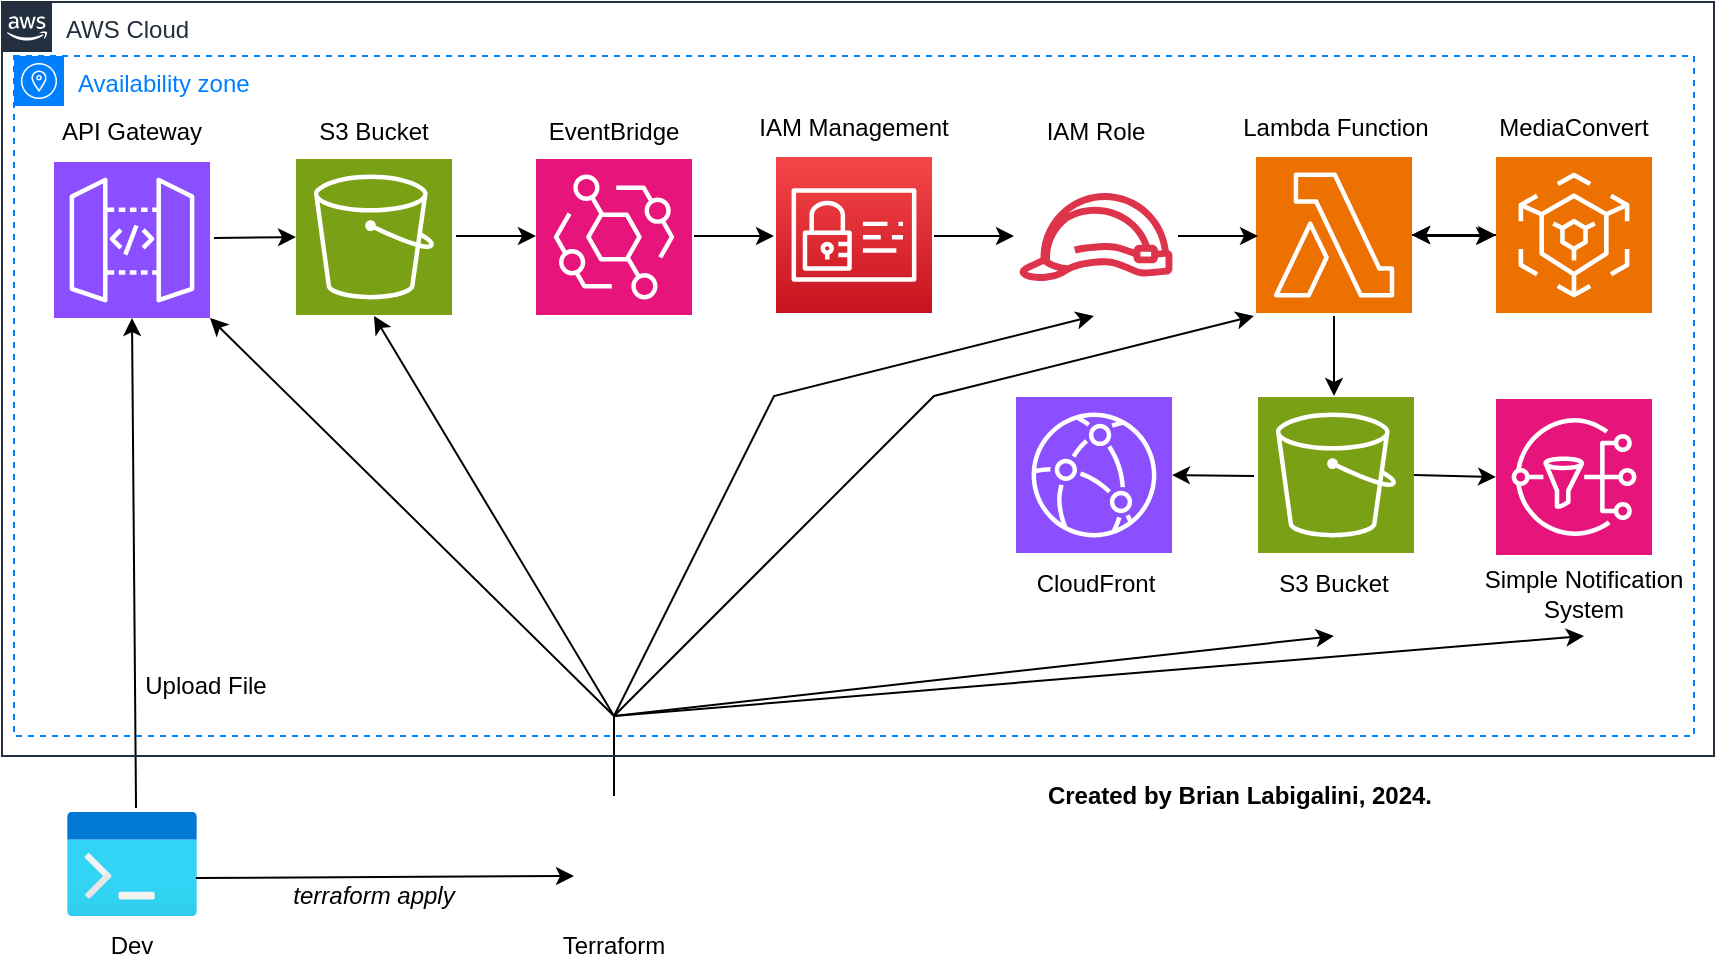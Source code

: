 <mxfile version="24.3.1" type="device">
  <diagram name="Page-1" id="J7zpw_fV2dPleH362rg_">
    <mxGraphModel dx="1434" dy="746" grid="1" gridSize="10" guides="1" tooltips="1" connect="1" arrows="1" fold="1" page="1" pageScale="1" pageWidth="1600" pageHeight="1200" math="0" shadow="0">
      <root>
        <mxCell id="0" />
        <mxCell id="1" parent="0" />
        <mxCell id="piYJCltIRfeCYnpYLoEm-2" value="" style="image;aspect=fixed;html=1;points=[];align=center;fontSize=12;image=img/lib/azure2/general/Dev_Console.svg;" parent="1" vertex="1">
          <mxGeometry x="246.5" y="608" width="65" height="52" as="geometry" />
        </mxCell>
        <mxCell id="piYJCltIRfeCYnpYLoEm-3" value="" style="sketch=0;points=[[0,0,0],[0.25,0,0],[0.5,0,0],[0.75,0,0],[1,0,0],[0,1,0],[0.25,1,0],[0.5,1,0],[0.75,1,0],[1,1,0],[0,0.25,0],[0,0.5,0],[0,0.75,0],[1,0.25,0],[1,0.5,0],[1,0.75,0]];outlineConnect=0;fontColor=#232F3E;fillColor=#7AA116;strokeColor=#ffffff;dashed=0;verticalLabelPosition=bottom;verticalAlign=top;align=center;html=1;fontSize=12;fontStyle=0;aspect=fixed;shape=mxgraph.aws4.resourceIcon;resIcon=mxgraph.aws4.s3;" parent="1" vertex="1">
          <mxGeometry x="361" y="281.5" width="78" height="78" as="geometry" />
        </mxCell>
        <mxCell id="msoGRYFsyyaxSuaRPEZF-25" value="" style="edgeStyle=orthogonalEdgeStyle;rounded=0;orthogonalLoop=1;jettySize=auto;html=1;" edge="1" parent="1" source="piYJCltIRfeCYnpYLoEm-4" target="piYJCltIRfeCYnpYLoEm-5">
          <mxGeometry relative="1" as="geometry" />
        </mxCell>
        <mxCell id="msoGRYFsyyaxSuaRPEZF-26" value="" style="edgeStyle=orthogonalEdgeStyle;rounded=0;orthogonalLoop=1;jettySize=auto;html=1;" edge="1" parent="1" source="piYJCltIRfeCYnpYLoEm-4" target="piYJCltIRfeCYnpYLoEm-5">
          <mxGeometry relative="1" as="geometry" />
        </mxCell>
        <mxCell id="msoGRYFsyyaxSuaRPEZF-27" value="" style="edgeStyle=orthogonalEdgeStyle;rounded=0;orthogonalLoop=1;jettySize=auto;html=1;" edge="1" parent="1" source="piYJCltIRfeCYnpYLoEm-4" target="piYJCltIRfeCYnpYLoEm-5">
          <mxGeometry relative="1" as="geometry" />
        </mxCell>
        <mxCell id="piYJCltIRfeCYnpYLoEm-4" value="" style="sketch=0;points=[[0,0,0],[0.25,0,0],[0.5,0,0],[0.75,0,0],[1,0,0],[0,1,0],[0.25,1,0],[0.5,1,0],[0.75,1,0],[1,1,0],[0,0.25,0],[0,0.5,0],[0,0.75,0],[1,0.25,0],[1,0.5,0],[1,0.75,0]];outlineConnect=0;fontColor=#232F3E;fillColor=#ED7100;strokeColor=#ffffff;dashed=0;verticalLabelPosition=bottom;verticalAlign=top;align=center;html=1;fontSize=12;fontStyle=0;aspect=fixed;shape=mxgraph.aws4.resourceIcon;resIcon=mxgraph.aws4.elemental_mediaconvert;" parent="1" vertex="1">
          <mxGeometry x="961" y="280.5" width="78" height="78" as="geometry" />
        </mxCell>
        <mxCell id="msoGRYFsyyaxSuaRPEZF-28" value="" style="edgeStyle=orthogonalEdgeStyle;rounded=0;orthogonalLoop=1;jettySize=auto;html=1;" edge="1" parent="1" source="piYJCltIRfeCYnpYLoEm-5" target="piYJCltIRfeCYnpYLoEm-4">
          <mxGeometry relative="1" as="geometry" />
        </mxCell>
        <mxCell id="piYJCltIRfeCYnpYLoEm-5" value="" style="sketch=0;points=[[0,0,0],[0.25,0,0],[0.5,0,0],[0.75,0,0],[1,0,0],[0,1,0],[0.25,1,0],[0.5,1,0],[0.75,1,0],[1,1,0],[0,0.25,0],[0,0.5,0],[0,0.75,0],[1,0.25,0],[1,0.5,0],[1,0.75,0]];outlineConnect=0;fontColor=#232F3E;fillColor=#ED7100;strokeColor=#ffffff;dashed=0;verticalLabelPosition=bottom;verticalAlign=top;align=center;html=1;fontSize=12;fontStyle=0;aspect=fixed;shape=mxgraph.aws4.resourceIcon;resIcon=mxgraph.aws4.lambda;" parent="1" vertex="1">
          <mxGeometry x="841" y="280.5" width="78" height="78" as="geometry" />
        </mxCell>
        <mxCell id="msoGRYFsyyaxSuaRPEZF-1" value="" style="sketch=0;outlineConnect=0;fontColor=#232F3E;gradientColor=none;fillColor=#DD344C;strokeColor=none;dashed=0;verticalLabelPosition=bottom;verticalAlign=top;align=center;html=1;fontSize=12;fontStyle=0;aspect=fixed;pointerEvents=1;shape=mxgraph.aws4.role;" vertex="1" parent="1">
          <mxGeometry x="722" y="298.5" width="78" height="44" as="geometry" />
        </mxCell>
        <mxCell id="msoGRYFsyyaxSuaRPEZF-4" value="" style="sketch=0;points=[[0,0,0],[0.25,0,0],[0.5,0,0],[0.75,0,0],[1,0,0],[0,1,0],[0.25,1,0],[0.5,1,0],[0.75,1,0],[1,1,0],[0,0.25,0],[0,0.5,0],[0,0.75,0],[1,0.25,0],[1,0.5,0],[1,0.75,0]];outlineConnect=0;fontColor=#232F3E;fillColor=#7AA116;strokeColor=#ffffff;dashed=0;verticalLabelPosition=bottom;verticalAlign=top;align=center;html=1;fontSize=12;fontStyle=0;aspect=fixed;shape=mxgraph.aws4.resourceIcon;resIcon=mxgraph.aws4.s3;" vertex="1" parent="1">
          <mxGeometry x="842" y="400.5" width="78" height="78" as="geometry" />
        </mxCell>
        <mxCell id="msoGRYFsyyaxSuaRPEZF-5" value="" style="shape=image;verticalLabelPosition=bottom;labelBackgroundColor=default;verticalAlign=top;aspect=fixed;imageAspect=0;image=https://www.svgrepo.com/show/376353/terraform.svg;" vertex="1" parent="1">
          <mxGeometry x="470" y="580" width="100" height="100" as="geometry" />
        </mxCell>
        <mxCell id="msoGRYFsyyaxSuaRPEZF-7" value="" style="sketch=0;points=[[0,0,0],[0.25,0,0],[0.5,0,0],[0.75,0,0],[1,0,0],[0,1,0],[0.25,1,0],[0.5,1,0],[0.75,1,0],[1,1,0],[0,0.25,0],[0,0.5,0],[0,0.75,0],[1,0.25,0],[1,0.5,0],[1,0.75,0]];outlineConnect=0;fontColor=#232F3E;fillColor=#8C4FFF;strokeColor=#ffffff;dashed=0;verticalLabelPosition=bottom;verticalAlign=top;align=center;html=1;fontSize=12;fontStyle=0;aspect=fixed;shape=mxgraph.aws4.resourceIcon;resIcon=mxgraph.aws4.cloudfront;" vertex="1" parent="1">
          <mxGeometry x="721" y="400.5" width="78" height="78" as="geometry" />
        </mxCell>
        <mxCell id="msoGRYFsyyaxSuaRPEZF-10" value="" style="sketch=0;points=[[0,0,0],[0.25,0,0],[0.5,0,0],[0.75,0,0],[1,0,0],[0,1,0],[0.25,1,0],[0.5,1,0],[0.75,1,0],[1,1,0],[0,0.25,0],[0,0.5,0],[0,0.75,0],[1,0.25,0],[1,0.5,0],[1,0.75,0]];outlineConnect=0;fontColor=#232F3E;fillColor=#E7157B;strokeColor=#ffffff;dashed=0;verticalLabelPosition=bottom;verticalAlign=top;align=center;html=1;fontSize=12;fontStyle=0;aspect=fixed;shape=mxgraph.aws4.resourceIcon;resIcon=mxgraph.aws4.sns;" vertex="1" parent="1">
          <mxGeometry x="961" y="401.5" width="78" height="78" as="geometry" />
        </mxCell>
        <mxCell id="msoGRYFsyyaxSuaRPEZF-11" value="" style="sketch=0;points=[[0,0,0],[0.25,0,0],[0.5,0,0],[0.75,0,0],[1,0,0],[0,1,0],[0.25,1,0],[0.5,1,0],[0.75,1,0],[1,1,0],[0,0.25,0],[0,0.5,0],[0,0.75,0],[1,0.25,0],[1,0.5,0],[1,0.75,0]];outlineConnect=0;fontColor=#232F3E;fillColor=#8C4FFF;strokeColor=#ffffff;dashed=0;verticalLabelPosition=bottom;verticalAlign=top;align=center;html=1;fontSize=12;fontStyle=0;aspect=fixed;shape=mxgraph.aws4.resourceIcon;resIcon=mxgraph.aws4.api_gateway;" vertex="1" parent="1">
          <mxGeometry x="240" y="283" width="78" height="78" as="geometry" />
        </mxCell>
        <mxCell id="msoGRYFsyyaxSuaRPEZF-12" value="" style="sketch=0;points=[[0,0,0],[0.25,0,0],[0.5,0,0],[0.75,0,0],[1,0,0],[0,1,0],[0.25,1,0],[0.5,1,0],[0.75,1,0],[1,1,0],[0,0.25,0],[0,0.5,0],[0,0.75,0],[1,0.25,0],[1,0.5,0],[1,0.75,0]];outlineConnect=0;fontColor=#232F3E;fillColor=#E7157B;strokeColor=#ffffff;dashed=0;verticalLabelPosition=bottom;verticalAlign=top;align=center;html=1;fontSize=12;fontStyle=0;aspect=fixed;shape=mxgraph.aws4.resourceIcon;resIcon=mxgraph.aws4.eventbridge;" vertex="1" parent="1">
          <mxGeometry x="481" y="281.5" width="78" height="78" as="geometry" />
        </mxCell>
        <mxCell id="msoGRYFsyyaxSuaRPEZF-13" value="" style="endArrow=classic;html=1;rounded=0;entryX=0.5;entryY=1;entryDx=0;entryDy=0;entryPerimeter=0;exitX=0.531;exitY=-0.038;exitDx=0;exitDy=0;exitPerimeter=0;" edge="1" parent="1" source="piYJCltIRfeCYnpYLoEm-2" target="msoGRYFsyyaxSuaRPEZF-11">
          <mxGeometry width="50" height="50" relative="1" as="geometry">
            <mxPoint x="280" y="530" as="sourcePoint" />
            <mxPoint x="750" y="360" as="targetPoint" />
          </mxGeometry>
        </mxCell>
        <mxCell id="msoGRYFsyyaxSuaRPEZF-14" value="" style="endArrow=classic;html=1;rounded=0;entryX=0;entryY=0.5;entryDx=0;entryDy=0;entryPerimeter=0;" edge="1" parent="1" target="piYJCltIRfeCYnpYLoEm-3">
          <mxGeometry width="50" height="50" relative="1" as="geometry">
            <mxPoint x="320" y="321" as="sourcePoint" />
            <mxPoint x="750" y="360" as="targetPoint" />
          </mxGeometry>
        </mxCell>
        <mxCell id="msoGRYFsyyaxSuaRPEZF-15" value="" style="endArrow=classic;html=1;rounded=0;entryX=0;entryY=0.5;entryDx=0;entryDy=0;entryPerimeter=0;" edge="1" parent="1">
          <mxGeometry width="50" height="50" relative="1" as="geometry">
            <mxPoint x="441" y="320" as="sourcePoint" />
            <mxPoint x="481" y="320" as="targetPoint" />
          </mxGeometry>
        </mxCell>
        <mxCell id="msoGRYFsyyaxSuaRPEZF-18" value="" style="endArrow=classic;html=1;rounded=0;entryX=0;entryY=0.5;entryDx=0;entryDy=0;entryPerimeter=0;" edge="1" parent="1">
          <mxGeometry width="50" height="50" relative="1" as="geometry">
            <mxPoint x="560" y="320" as="sourcePoint" />
            <mxPoint x="600" y="320" as="targetPoint" />
          </mxGeometry>
        </mxCell>
        <mxCell id="msoGRYFsyyaxSuaRPEZF-19" value="" style="endArrow=classic;html=1;rounded=0;entryX=0;entryY=0.5;entryDx=0;entryDy=0;entryPerimeter=0;" edge="1" parent="1">
          <mxGeometry width="50" height="50" relative="1" as="geometry">
            <mxPoint x="680" y="320" as="sourcePoint" />
            <mxPoint x="720" y="320" as="targetPoint" />
          </mxGeometry>
        </mxCell>
        <mxCell id="msoGRYFsyyaxSuaRPEZF-20" value="" style="endArrow=classic;html=1;rounded=0;entryX=0;entryY=0.5;entryDx=0;entryDy=0;entryPerimeter=0;" edge="1" parent="1">
          <mxGeometry width="50" height="50" relative="1" as="geometry">
            <mxPoint x="802" y="320" as="sourcePoint" />
            <mxPoint x="842" y="320" as="targetPoint" />
          </mxGeometry>
        </mxCell>
        <mxCell id="msoGRYFsyyaxSuaRPEZF-21" value="" style="endArrow=classic;html=1;rounded=0;" edge="1" parent="1">
          <mxGeometry width="50" height="50" relative="1" as="geometry">
            <mxPoint x="921" y="320" as="sourcePoint" />
            <mxPoint x="960" y="320" as="targetPoint" />
          </mxGeometry>
        </mxCell>
        <mxCell id="msoGRYFsyyaxSuaRPEZF-22" value="" style="endArrow=classic;html=1;rounded=0;entryX=0;entryY=0.5;entryDx=0;entryDy=0;entryPerimeter=0;exitX=1;exitY=0.5;exitDx=0;exitDy=0;exitPerimeter=0;" edge="1" parent="1" source="msoGRYFsyyaxSuaRPEZF-4" target="msoGRYFsyyaxSuaRPEZF-10">
          <mxGeometry width="50" height="50" relative="1" as="geometry">
            <mxPoint x="710" y="410" as="sourcePoint" />
            <mxPoint x="760" y="360" as="targetPoint" />
          </mxGeometry>
        </mxCell>
        <mxCell id="msoGRYFsyyaxSuaRPEZF-23" value="" style="endArrow=classic;html=1;rounded=0;" edge="1" parent="1">
          <mxGeometry width="50" height="50" relative="1" as="geometry">
            <mxPoint x="880" y="360" as="sourcePoint" />
            <mxPoint x="880" y="400" as="targetPoint" />
          </mxGeometry>
        </mxCell>
        <mxCell id="msoGRYFsyyaxSuaRPEZF-24" value="" style="endArrow=classic;html=1;rounded=0;entryX=1;entryY=0.5;entryDx=0;entryDy=0;entryPerimeter=0;" edge="1" parent="1" target="msoGRYFsyyaxSuaRPEZF-7">
          <mxGeometry width="50" height="50" relative="1" as="geometry">
            <mxPoint x="840" y="440" as="sourcePoint" />
            <mxPoint x="760" y="360" as="targetPoint" />
          </mxGeometry>
        </mxCell>
        <mxCell id="msoGRYFsyyaxSuaRPEZF-29" value="EventBridge" style="text;strokeColor=none;align=center;fillColor=none;html=1;verticalAlign=middle;whiteSpace=wrap;rounded=0;" vertex="1" parent="1">
          <mxGeometry x="490" y="253" width="60" height="30" as="geometry" />
        </mxCell>
        <mxCell id="msoGRYFsyyaxSuaRPEZF-30" value="API Gateway" style="text;strokeColor=none;align=center;fillColor=none;html=1;verticalAlign=middle;whiteSpace=wrap;rounded=0;" vertex="1" parent="1">
          <mxGeometry x="239" y="253" width="80" height="30" as="geometry" />
        </mxCell>
        <mxCell id="msoGRYFsyyaxSuaRPEZF-31" value="S3 Bucket" style="text;strokeColor=none;align=center;fillColor=none;html=1;verticalAlign=middle;whiteSpace=wrap;rounded=0;" vertex="1" parent="1">
          <mxGeometry x="370" y="253" width="60" height="30" as="geometry" />
        </mxCell>
        <mxCell id="msoGRYFsyyaxSuaRPEZF-32" value="S3 Bucket" style="text;strokeColor=none;align=center;fillColor=none;html=1;verticalAlign=middle;whiteSpace=wrap;rounded=0;" vertex="1" parent="1">
          <mxGeometry x="850" y="478.5" width="60" height="30" as="geometry" />
        </mxCell>
        <mxCell id="msoGRYFsyyaxSuaRPEZF-34" value="IAM Management" style="text;strokeColor=none;align=center;fillColor=none;html=1;verticalAlign=middle;whiteSpace=wrap;rounded=0;" vertex="1" parent="1">
          <mxGeometry x="590" y="250.5" width="100" height="30" as="geometry" />
        </mxCell>
        <mxCell id="msoGRYFsyyaxSuaRPEZF-35" value="" style="points=[[0,0,0],[0.25,0,0],[0.5,0,0],[0.75,0,0],[1,0,0],[0,1,0],[0.25,1,0],[0.5,1,0],[0.75,1,0],[1,1,0],[0,0.25,0],[0,0.5,0],[0,0.75,0],[1,0.25,0],[1,0.5,0],[1,0.75,0]];outlineConnect=0;fontColor=#232F3E;gradientColor=#F54749;gradientDirection=north;fillColor=#C7131F;strokeColor=#ffffff;dashed=0;verticalLabelPosition=bottom;verticalAlign=top;align=center;html=1;fontSize=12;fontStyle=0;aspect=fixed;shape=mxgraph.aws4.resourceIcon;resIcon=mxgraph.aws4.identity_and_access_management;rounded=0;" vertex="1" parent="1">
          <mxGeometry x="601" y="280.5" width="78" height="78" as="geometry" />
        </mxCell>
        <mxCell id="msoGRYFsyyaxSuaRPEZF-49" value="IAM Role" style="text;strokeColor=none;align=center;fillColor=none;html=1;verticalAlign=middle;whiteSpace=wrap;rounded=0;" vertex="1" parent="1">
          <mxGeometry x="731" y="253" width="60" height="30" as="geometry" />
        </mxCell>
        <mxCell id="msoGRYFsyyaxSuaRPEZF-51" value="Lambda Function" style="text;strokeColor=none;align=center;fillColor=none;html=1;verticalAlign=middle;whiteSpace=wrap;rounded=0;" vertex="1" parent="1">
          <mxGeometry x="831" y="250.5" width="100" height="30" as="geometry" />
        </mxCell>
        <mxCell id="msoGRYFsyyaxSuaRPEZF-52" value="Dev" style="text;strokeColor=none;align=center;fillColor=none;html=1;verticalAlign=middle;whiteSpace=wrap;rounded=0;" vertex="1" parent="1">
          <mxGeometry x="229" y="660" width="100" height="30" as="geometry" />
        </mxCell>
        <mxCell id="msoGRYFsyyaxSuaRPEZF-53" value="Simple Notification System" style="text;strokeColor=none;align=center;fillColor=none;html=1;verticalAlign=middle;whiteSpace=wrap;rounded=0;" vertex="1" parent="1">
          <mxGeometry x="950" y="478.5" width="110" height="41.5" as="geometry" />
        </mxCell>
        <mxCell id="msoGRYFsyyaxSuaRPEZF-54" value="CloudFront" style="text;strokeColor=none;align=center;fillColor=none;html=1;verticalAlign=middle;whiteSpace=wrap;rounded=0;" vertex="1" parent="1">
          <mxGeometry x="731" y="478.5" width="60" height="30" as="geometry" />
        </mxCell>
        <mxCell id="msoGRYFsyyaxSuaRPEZF-55" value="MediaConvert" style="text;strokeColor=none;align=center;fillColor=none;html=1;verticalAlign=middle;whiteSpace=wrap;rounded=0;" vertex="1" parent="1">
          <mxGeometry x="950" y="250.5" width="100" height="30" as="geometry" />
        </mxCell>
        <mxCell id="msoGRYFsyyaxSuaRPEZF-56" value="" style="endArrow=classic;html=1;rounded=0;entryX=1;entryY=1;entryDx=0;entryDy=0;entryPerimeter=0;" edge="1" parent="1" target="msoGRYFsyyaxSuaRPEZF-11">
          <mxGeometry width="50" height="50" relative="1" as="geometry">
            <mxPoint x="520" y="560" as="sourcePoint" />
            <mxPoint x="760" y="360" as="targetPoint" />
          </mxGeometry>
        </mxCell>
        <mxCell id="msoGRYFsyyaxSuaRPEZF-57" value="" style="endArrow=classic;html=1;rounded=0;" edge="1" parent="1">
          <mxGeometry width="50" height="50" relative="1" as="geometry">
            <mxPoint x="520" y="560" as="sourcePoint" />
            <mxPoint x="400" y="360" as="targetPoint" />
          </mxGeometry>
        </mxCell>
        <mxCell id="msoGRYFsyyaxSuaRPEZF-58" value="" style="endArrow=classic;html=1;rounded=0;" edge="1" parent="1">
          <mxGeometry width="50" height="50" relative="1" as="geometry">
            <mxPoint x="520" y="560" as="sourcePoint" />
            <mxPoint x="760" y="360" as="targetPoint" />
            <Array as="points">
              <mxPoint x="600" y="400" />
            </Array>
          </mxGeometry>
        </mxCell>
        <mxCell id="msoGRYFsyyaxSuaRPEZF-59" value="" style="endArrow=classic;html=1;rounded=0;" edge="1" parent="1">
          <mxGeometry width="50" height="50" relative="1" as="geometry">
            <mxPoint x="520" y="560" as="sourcePoint" />
            <mxPoint x="880" y="520" as="targetPoint" />
          </mxGeometry>
        </mxCell>
        <mxCell id="msoGRYFsyyaxSuaRPEZF-60" value="" style="endArrow=classic;html=1;rounded=0;" edge="1" parent="1">
          <mxGeometry width="50" height="50" relative="1" as="geometry">
            <mxPoint x="520" y="560" as="sourcePoint" />
            <mxPoint x="840" y="360" as="targetPoint" />
            <Array as="points">
              <mxPoint x="680" y="400" />
            </Array>
          </mxGeometry>
        </mxCell>
        <mxCell id="msoGRYFsyyaxSuaRPEZF-61" value="" style="endArrow=classic;html=1;rounded=0;entryX=0.5;entryY=1;entryDx=0;entryDy=0;" edge="1" parent="1" target="msoGRYFsyyaxSuaRPEZF-53">
          <mxGeometry width="50" height="50" relative="1" as="geometry">
            <mxPoint x="520" y="560" as="sourcePoint" />
            <mxPoint x="760" y="360" as="targetPoint" />
          </mxGeometry>
        </mxCell>
        <mxCell id="msoGRYFsyyaxSuaRPEZF-63" value="" style="endArrow=none;html=1;rounded=0;exitX=0.5;exitY=0.2;exitDx=0;exitDy=0;exitPerimeter=0;" edge="1" parent="1" source="msoGRYFsyyaxSuaRPEZF-5">
          <mxGeometry width="50" height="50" relative="1" as="geometry">
            <mxPoint x="710" y="410" as="sourcePoint" />
            <mxPoint x="520" y="560" as="targetPoint" />
          </mxGeometry>
        </mxCell>
        <mxCell id="msoGRYFsyyaxSuaRPEZF-64" value="Upload File" style="text;strokeColor=none;align=center;fillColor=none;html=1;verticalAlign=middle;whiteSpace=wrap;rounded=0;rotation=0;" vertex="1" parent="1">
          <mxGeometry x="271" y="530" width="90" height="30" as="geometry" />
        </mxCell>
        <mxCell id="msoGRYFsyyaxSuaRPEZF-65" value="Terraform" style="text;strokeColor=none;align=center;fillColor=none;html=1;verticalAlign=middle;whiteSpace=wrap;rounded=0;" vertex="1" parent="1">
          <mxGeometry x="490" y="660" width="60" height="30" as="geometry" />
        </mxCell>
        <mxCell id="msoGRYFsyyaxSuaRPEZF-66" value="Availability zone" style="sketch=0;outlineConnect=0;gradientColor=none;html=1;whiteSpace=wrap;fontSize=12;fontStyle=0;shape=mxgraph.aws4.group;grIcon=mxgraph.aws4.group_availability_zone;strokeColor=#007FFF;fillColor=none;verticalAlign=top;align=left;spacingLeft=30;fontColor=#007FFF;dashed=1;" vertex="1" parent="1">
          <mxGeometry x="220" y="230" width="840" height="340" as="geometry" />
        </mxCell>
        <mxCell id="msoGRYFsyyaxSuaRPEZF-67" value="AWS Cloud" style="points=[[0,0],[0.25,0],[0.5,0],[0.75,0],[1,0],[1,0.25],[1,0.5],[1,0.75],[1,1],[0.75,1],[0.5,1],[0.25,1],[0,1],[0,0.75],[0,0.5],[0,0.25]];outlineConnect=0;gradientColor=none;html=1;whiteSpace=wrap;fontSize=12;fontStyle=0;container=1;pointerEvents=0;collapsible=0;recursiveResize=0;shape=mxgraph.aws4.group;grIcon=mxgraph.aws4.group_aws_cloud_alt;strokeColor=#232F3E;fillColor=none;verticalAlign=top;align=left;spacingLeft=30;fontColor=#232F3E;dashed=0;" vertex="1" parent="1">
          <mxGeometry x="214" y="203" width="856" height="377" as="geometry" />
        </mxCell>
        <mxCell id="msoGRYFsyyaxSuaRPEZF-68" value="" style="endArrow=classic;html=1;rounded=0;exitX=0.992;exitY=0.635;exitDx=0;exitDy=0;exitPerimeter=0;" edge="1" parent="1" source="piYJCltIRfeCYnpYLoEm-2">
          <mxGeometry width="50" height="50" relative="1" as="geometry">
            <mxPoint x="710" y="390" as="sourcePoint" />
            <mxPoint x="500" y="640" as="targetPoint" />
          </mxGeometry>
        </mxCell>
        <mxCell id="msoGRYFsyyaxSuaRPEZF-69" value="&lt;b&gt;Created by Brian Labigalini, 2024.&lt;/b&gt;" style="text;strokeColor=none;align=center;fillColor=none;html=1;verticalAlign=middle;whiteSpace=wrap;rounded=0;" vertex="1" parent="1">
          <mxGeometry x="596" y="590" width="474" height="20" as="geometry" />
        </mxCell>
        <mxCell id="msoGRYFsyyaxSuaRPEZF-70" value="&lt;i&gt;terraform apply&lt;/i&gt;" style="text;strokeColor=none;align=center;fillColor=none;html=1;verticalAlign=middle;whiteSpace=wrap;rounded=0;" vertex="1" parent="1">
          <mxGeometry x="330" y="640" width="140" height="20" as="geometry" />
        </mxCell>
      </root>
    </mxGraphModel>
  </diagram>
</mxfile>

